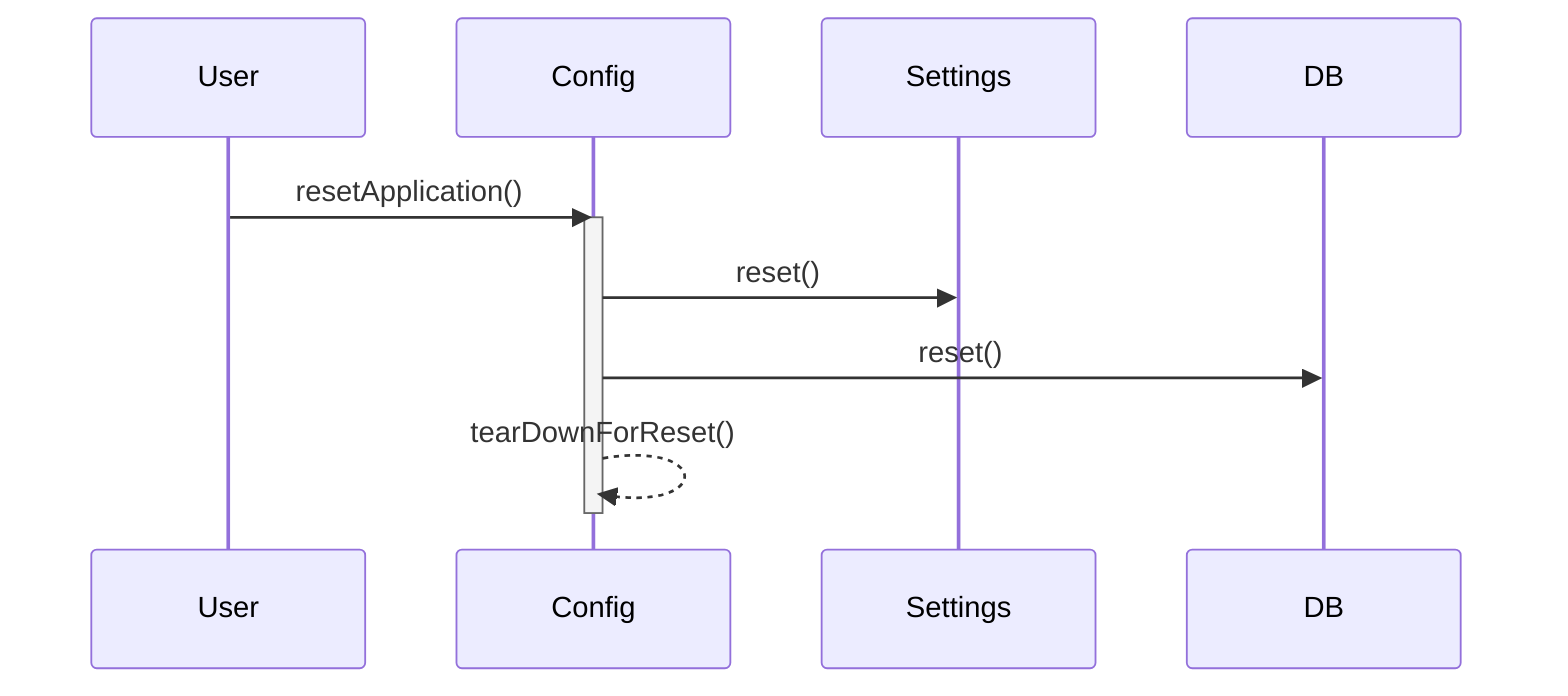 sequenceDiagram

participant User
participant Config
participant Settings
participant DB

User->>Config: resetApplication()
activate Config
Config->>Settings: reset()
Config->>DB: reset()
Config-->>Config: tearDownForReset()
deactivate Config